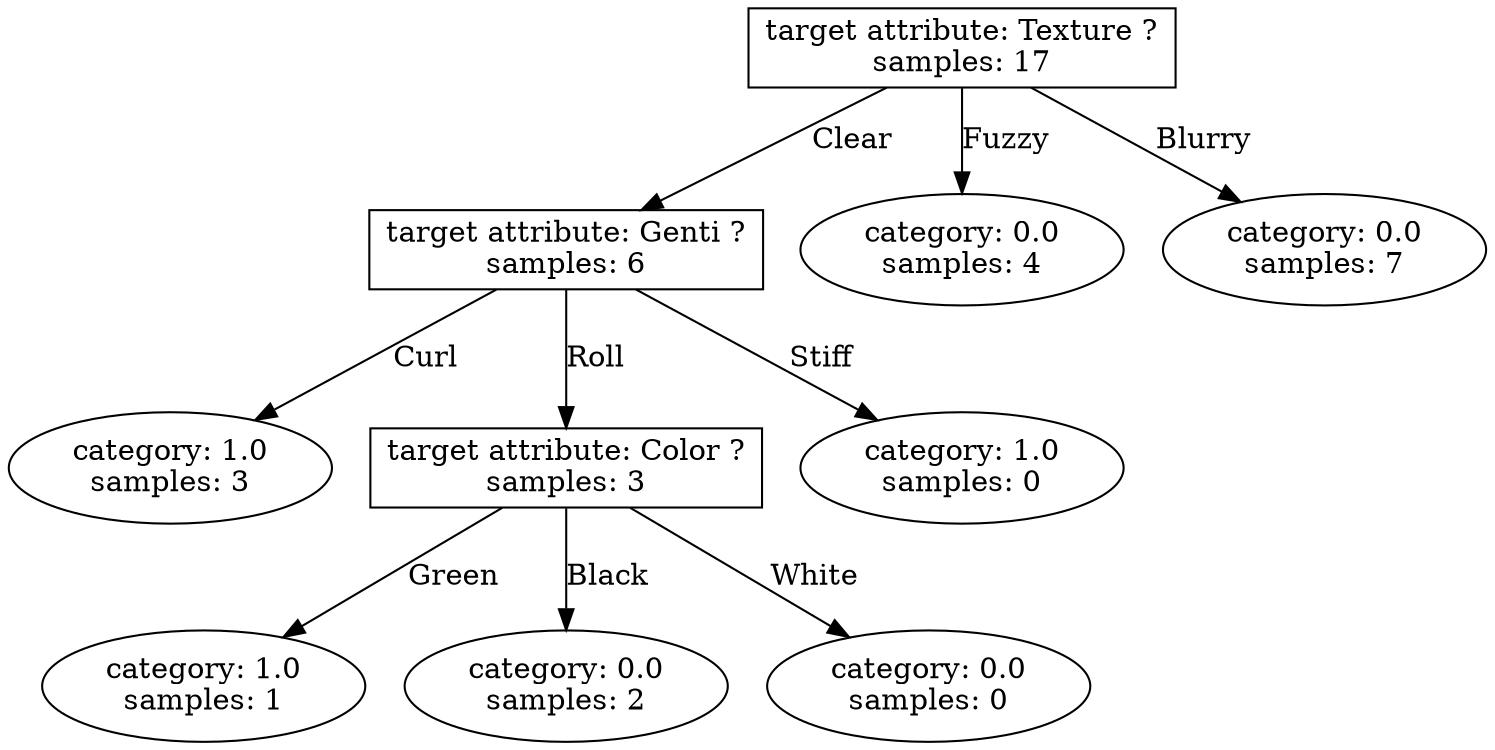 digraph test_random_decision_tree_7 {
node_0 [shape = box,label= "target attribute: Texture ?\nsamples: 17"];
node_1 [shape = box,label= "target attribute: Genti ?\nsamples: 6"];
node_0 -> node_1 [label="Clear"];
node_2 [shape = ellipse,label= "category: 0.0\nsamples: 4"];
node_0 -> node_2 [label="Fuzzy"];
node_3 [shape = ellipse,label= "category: 0.0\nsamples: 7"];
node_0 -> node_3 [label="Blurry"];
node_4 [shape = ellipse,label= "category: 1.0\nsamples: 3"];
node_1 -> node_4 [label="Curl"];
node_5 [shape = box,label= "target attribute: Color ?\nsamples: 3"];
node_1 -> node_5 [label="Roll"];
node_6 [shape = ellipse,label= "category: 1.0\nsamples: 0"];
node_1 -> node_6 [label="Stiff"];
node_7 [shape = ellipse,label= "category: 1.0\nsamples: 1"];
node_5 -> node_7 [label="Green"];
node_8 [shape = ellipse,label= "category: 0.0\nsamples: 2"];
node_5 -> node_8 [label="Black"];
node_9 [shape = ellipse,label= "category: 0.0\nsamples: 0"];
node_5 -> node_9 [label="White"];
}
